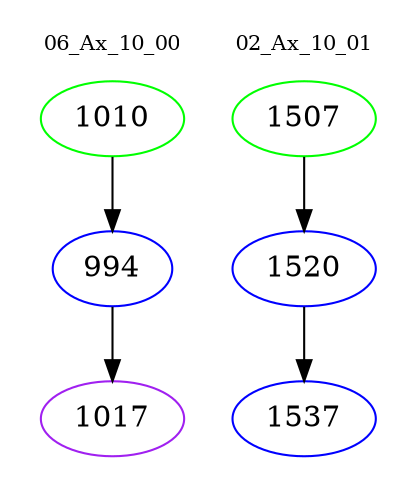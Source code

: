 digraph{
subgraph cluster_0 {
color = white
label = "06_Ax_10_00";
fontsize=10;
T0_1010 [label="1010", color="green"]
T0_1010 -> T0_994 [color="black"]
T0_994 [label="994", color="blue"]
T0_994 -> T0_1017 [color="black"]
T0_1017 [label="1017", color="purple"]
}
subgraph cluster_1 {
color = white
label = "02_Ax_10_01";
fontsize=10;
T1_1507 [label="1507", color="green"]
T1_1507 -> T1_1520 [color="black"]
T1_1520 [label="1520", color="blue"]
T1_1520 -> T1_1537 [color="black"]
T1_1537 [label="1537", color="blue"]
}
}
